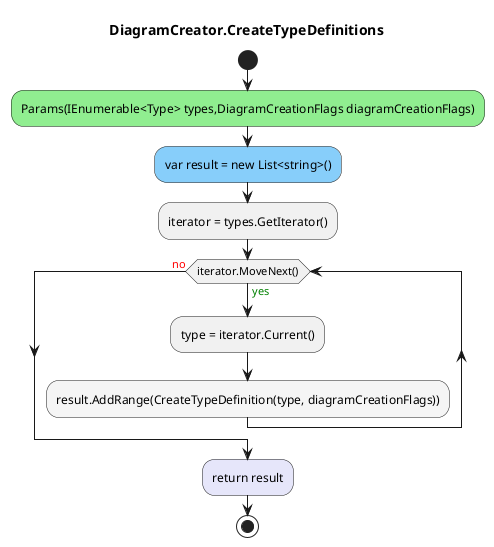 @startuml DiagramCreator.CreateTypeDefinitions
title DiagramCreator.CreateTypeDefinitions
start
#LightGreen:Params(IEnumerable<Type> types,DiagramCreationFlags diagramCreationFlags);
#LightSkyBlue:var result = new List<string>();
:iterator = types.GetIterator();
while (iterator.MoveNext()) is (<color:green>yes)
  :type = iterator.Current();
    #WhiteSmoke:result.AddRange(CreateTypeDefinition(type, diagramCreationFlags));
endwhile (<color:red>no)
#Lavender:return result;
stop
@enduml
